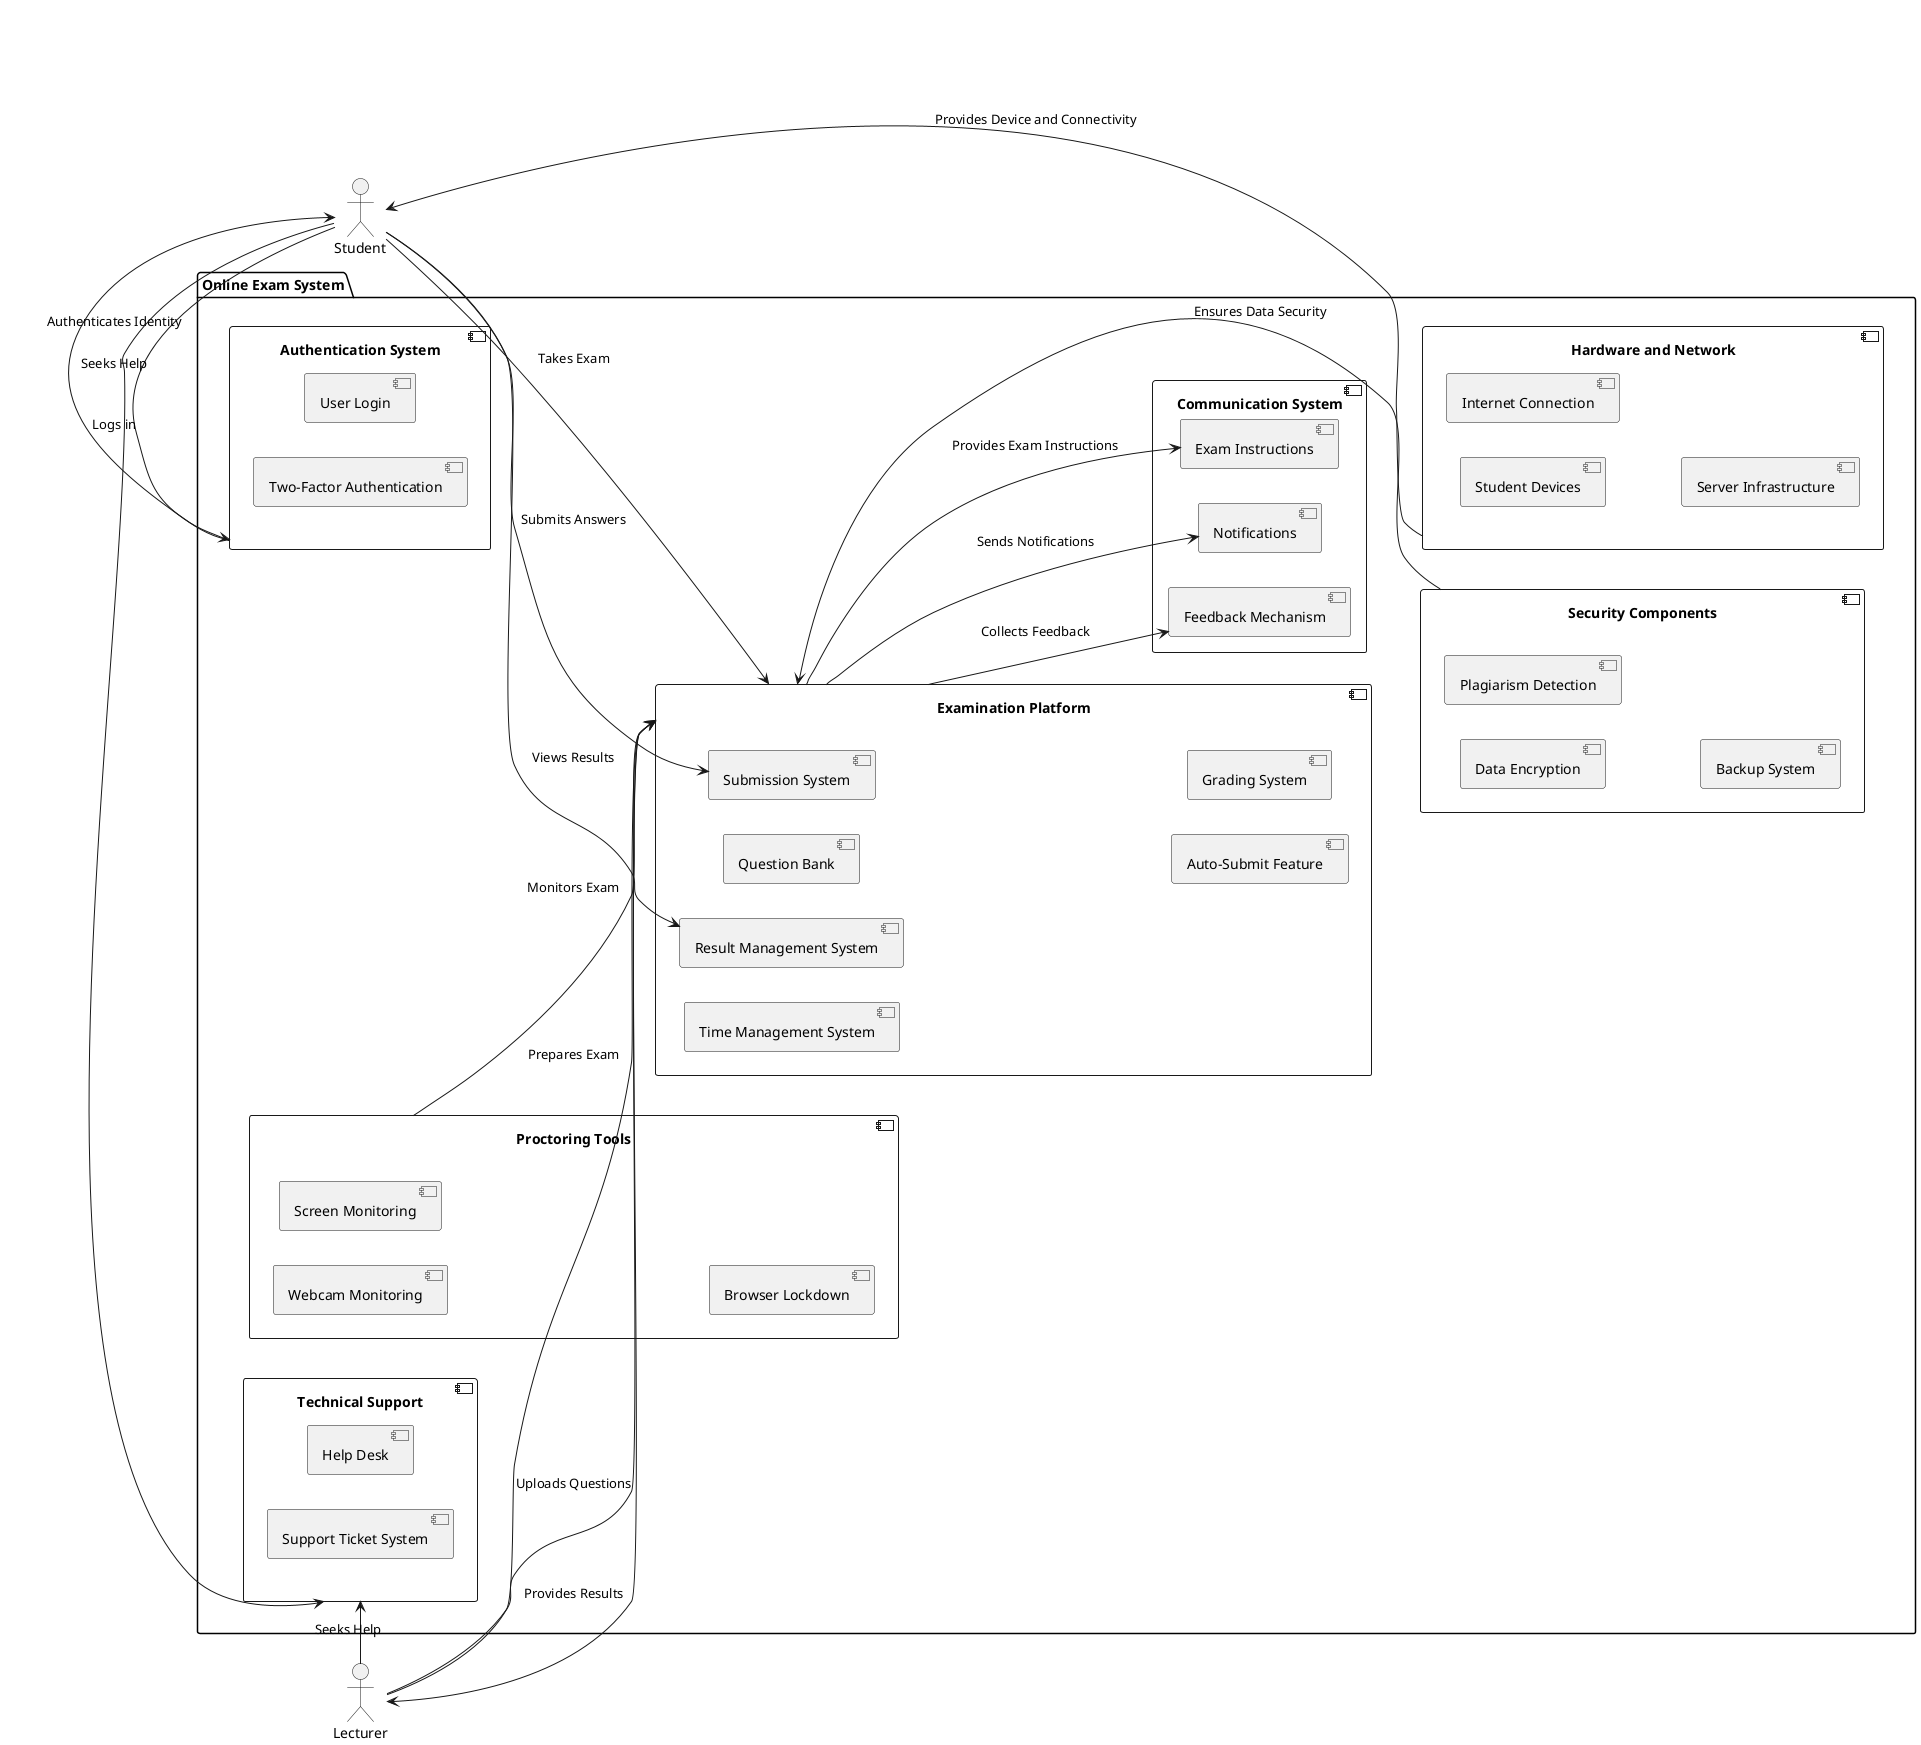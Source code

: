 @startuml
left to right direction

package "Online Exam System" {

  component "Examination Platform" as Examination_Platform {
    component "Question Bank" as Question_Bank
    component "Time Management System" as Time_Management_System
    component "Submission System" as Submission_System
    component "Auto-Submit Feature" as Auto_Submit_Feature
    component "Grading System" as Grading_System
    component "Result Management System" as Result_Management_System
  }

  component "Authentication System" as Authentication_System {
    component "User Login" as User_Login
    component "Two-Factor Authentication" as Two_Factor_Authentication
  }

  component "Proctoring Tools" as Proctoring_Tools {
    component "Webcam Monitoring" as Webcam_Monitoring
    component "Screen Monitoring" as Screen_Monitoring
    component "Browser Lockdown" as Browser_Lockdown
  }

  component "Security Components" as Security_Components {
    component "Data Encryption" as Data_Encryption
    component "Plagiarism Detection" as Plagiarism_Detection
    component "Backup System" as Backup_System
  }

  component "Communication System" as Communication_System {
    component "Notifications" as Notifications
    component "Exam Instructions" as Exam_Instructions
    component "Feedback Mechanism" as Feedback_Mechanism
  }

  component "Technical Support" as Technical_Support {
    component "Help Desk" as Help_Desk
    component "Support Ticket System" as Support_Ticket_System
  }

  component "Hardware and Network" as Hardware_and_Network {
    component "Student Devices" as Student_Devices
    component "Internet Connection" as Internet_Connection
    component "Server Infrastructure" as Server_Infrastructure
  }

}
 
actor Lecturer
actor Student

Lecturer --> Examination_Platform : Prepares Exam
Lecturer --> Examination_Platform : Uploads Questions
Examination_Platform --> Lecturer : Provides Results
Lecturer --> Technical_Support : Seeks Help

Student --> Authentication_System : Logs in
Authentication_System --> Student : Authenticates Identity
Student --> Examination_Platform : Takes Exam
Student --> Submission_System : Submits Answers
Student --> Result_Management_System : Views Results
Student --> Technical_Support : Seeks Help

Examination_Platform --> Notifications : Sends Notifications
Examination_Platform --> Exam_Instructions : Provides Exam Instructions
Examination_Platform --> Feedback_Mechanism : Collects Feedback
Proctoring_Tools --> Examination_Platform : Monitors Exam
Security_Components --> Examination_Platform : Ensures Data Security

Hardware_and_Network --> Student : Provides Device and Connectivity

@enduml
